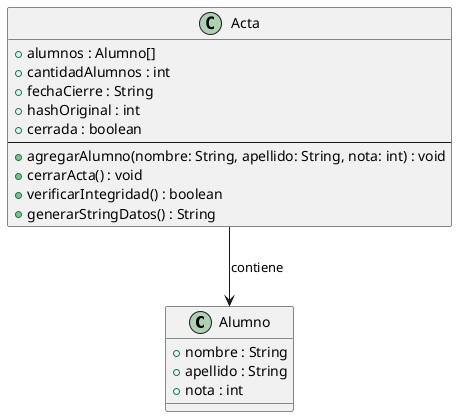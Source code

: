 @startuml Acta

class Alumno {
  +nombre : String
  +apellido : String
  +nota : int
}

class Acta {
  +alumnos : Alumno[]
  +cantidadAlumnos : int
  +fechaCierre : String
  +hashOriginal : int
  +cerrada : boolean
  --
  +agregarAlumno(nombre: String, apellido: String, nota: int) : void
  +cerrarActa() : void
  +verificarIntegridad() : boolean
  +generarStringDatos() : String
}

Acta --> Alumno : contiene

@enduml
